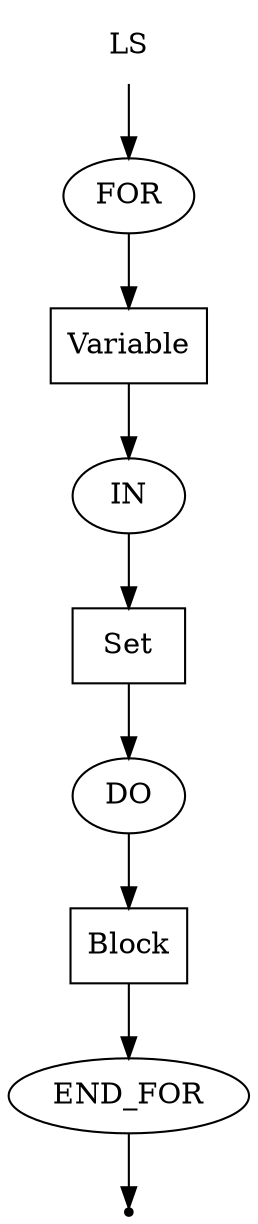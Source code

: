 digraph LS {
  start [label="LS" shape=plaintext];
  A [label="FOR" shape=oval];
  B [label="Variable" shape=box];
  C [label="IN" shape=oval];
  D [label="Set" shape=box];
  E [label="DO" shape=oval];
  F [label="Block" shape=box];
  G [label="END_FOR" shape=oval];
  end [label="" shape=point];
  start -> A;
  A -> B;
  B -> C;
  C -> D;
  D -> E;
  E -> F;
  F -> G;
  G -> end;
}